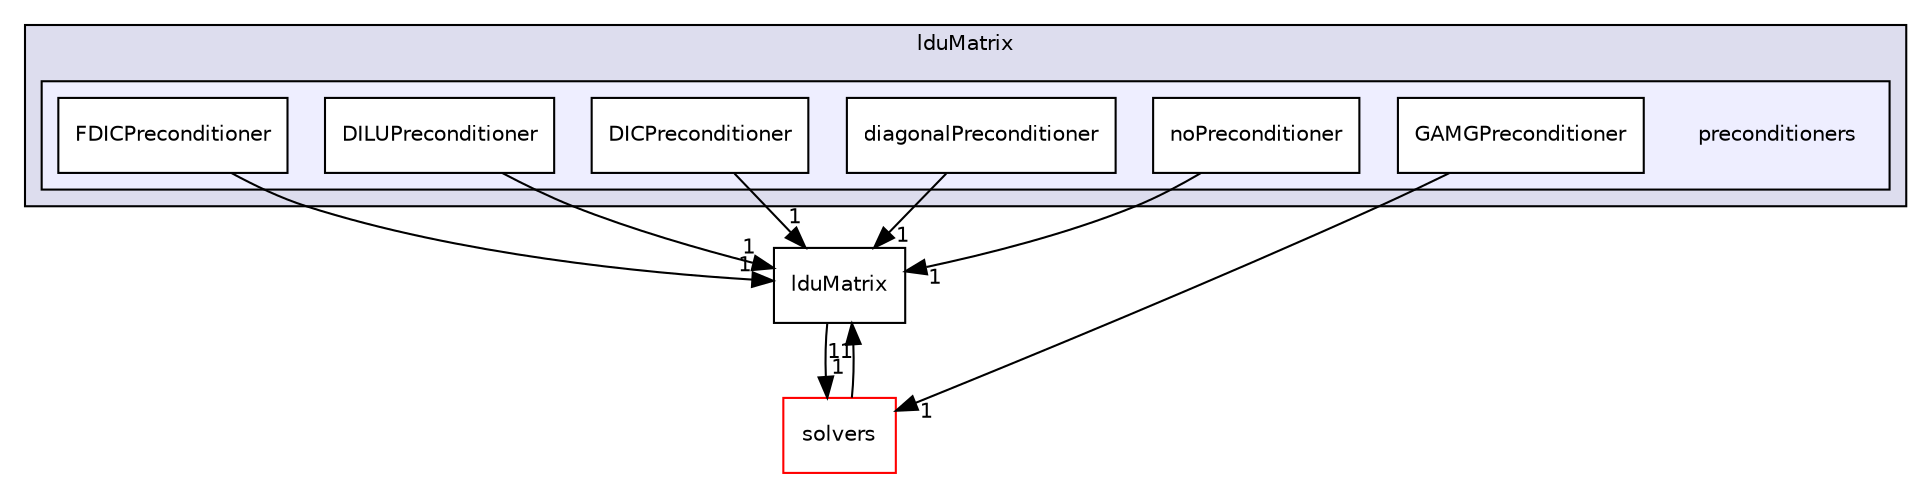 digraph "src/OpenFOAM/matrices/lduMatrix/preconditioners" {
  bgcolor=transparent;
  compound=true
  node [ fontsize="10", fontname="Helvetica"];
  edge [ labelfontsize="10", labelfontname="Helvetica"];
  subgraph clusterdir_bce8a1f1efa9a7681b85c119e7b79042 {
    graph [ bgcolor="#ddddee", pencolor="black", label="lduMatrix" fontname="Helvetica", fontsize="10", URL="dir_bce8a1f1efa9a7681b85c119e7b79042.html"]
  subgraph clusterdir_3f6e7e10cc3663a460947d1f6ad52004 {
    graph [ bgcolor="#eeeeff", pencolor="black", label="" URL="dir_3f6e7e10cc3663a460947d1f6ad52004.html"];
    dir_3f6e7e10cc3663a460947d1f6ad52004 [shape=plaintext label="preconditioners"];
    dir_60ae93f41ecf057c5c3283cd6491ec21 [shape=box label="diagonalPreconditioner" color="black" fillcolor="white" style="filled" URL="dir_60ae93f41ecf057c5c3283cd6491ec21.html"];
    dir_378016728b5a4c082300c4df853d510a [shape=box label="DICPreconditioner" color="black" fillcolor="white" style="filled" URL="dir_378016728b5a4c082300c4df853d510a.html"];
    dir_4eff8a88f91ad81fd0321ced0f70aaf2 [shape=box label="DILUPreconditioner" color="black" fillcolor="white" style="filled" URL="dir_4eff8a88f91ad81fd0321ced0f70aaf2.html"];
    dir_8ec52d526757eb83c7f104aacdfebe14 [shape=box label="FDICPreconditioner" color="black" fillcolor="white" style="filled" URL="dir_8ec52d526757eb83c7f104aacdfebe14.html"];
    dir_9efdb277968a835bf027ce4af64a5e5f [shape=box label="GAMGPreconditioner" color="black" fillcolor="white" style="filled" URL="dir_9efdb277968a835bf027ce4af64a5e5f.html"];
    dir_1188bbc4d446f549eceebae69c2975b6 [shape=box label="noPreconditioner" color="black" fillcolor="white" style="filled" URL="dir_1188bbc4d446f549eceebae69c2975b6.html"];
  }
  }
  dir_f03e085f4fe95c9b32f7b904515484f9 [shape=box label="solvers" color="red" URL="dir_f03e085f4fe95c9b32f7b904515484f9.html"];
  dir_1ce70feb2b06c30ebd4091245573b99e [shape=box label="lduMatrix" URL="dir_1ce70feb2b06c30ebd4091245573b99e.html"];
  dir_9efdb277968a835bf027ce4af64a5e5f->dir_f03e085f4fe95c9b32f7b904515484f9 [headlabel="1", labeldistance=1.5 headhref="dir_002157_002171.html"];
  dir_60ae93f41ecf057c5c3283cd6491ec21->dir_1ce70feb2b06c30ebd4091245573b99e [headlabel="1", labeldistance=1.5 headhref="dir_002152_002148.html"];
  dir_8ec52d526757eb83c7f104aacdfebe14->dir_1ce70feb2b06c30ebd4091245573b99e [headlabel="1", labeldistance=1.5 headhref="dir_002156_002148.html"];
  dir_1188bbc4d446f549eceebae69c2975b6->dir_1ce70feb2b06c30ebd4091245573b99e [headlabel="1", labeldistance=1.5 headhref="dir_002159_002148.html"];
  dir_4eff8a88f91ad81fd0321ced0f70aaf2->dir_1ce70feb2b06c30ebd4091245573b99e [headlabel="1", labeldistance=1.5 headhref="dir_002154_002148.html"];
  dir_378016728b5a4c082300c4df853d510a->dir_1ce70feb2b06c30ebd4091245573b99e [headlabel="1", labeldistance=1.5 headhref="dir_002153_002148.html"];
  dir_f03e085f4fe95c9b32f7b904515484f9->dir_1ce70feb2b06c30ebd4091245573b99e [headlabel="11", labeldistance=1.5 headhref="dir_002171_002148.html"];
  dir_1ce70feb2b06c30ebd4091245573b99e->dir_f03e085f4fe95c9b32f7b904515484f9 [headlabel="1", labeldistance=1.5 headhref="dir_002148_002171.html"];
}
